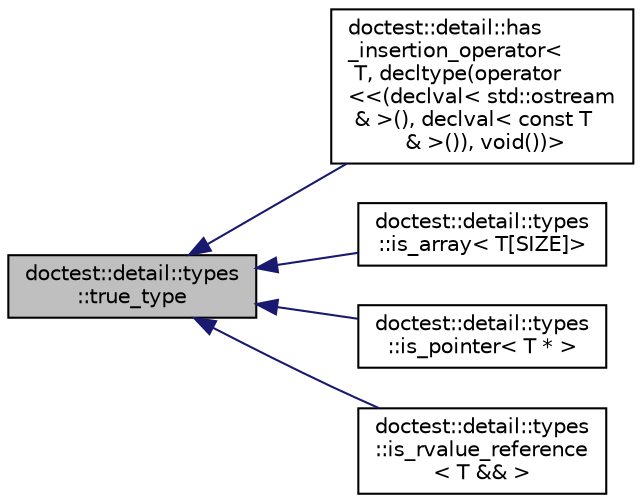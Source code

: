 digraph "doctest::detail::types::true_type"
{
 // LATEX_PDF_SIZE
  edge [fontname="Helvetica",fontsize="10",labelfontname="Helvetica",labelfontsize="10"];
  node [fontname="Helvetica",fontsize="10",shape=record];
  rankdir="LR";
  Node1 [label="doctest::detail::types\l::true_type",height=0.2,width=0.4,color="black", fillcolor="grey75", style="filled", fontcolor="black",tooltip=" "];
  Node1 -> Node2 [dir="back",color="midnightblue",fontsize="10",style="solid",fontname="Helvetica"];
  Node2 [label="doctest::detail::has\l_insertion_operator\<\l T, decltype(operator\l\<\<(declval\< std::ostream\l & \>(), declval\< const T\l & \>()), void())\>",height=0.2,width=0.4,color="black", fillcolor="white", style="filled",URL="$d1/d5a/structdoctest_1_1detail_1_1has__insertion__operator_3_01T_00_01decltype_07operator_3_3_07declvald5a5a279653bbfeef238ad5c984744e2.html",tooltip=" "];
  Node1 -> Node3 [dir="back",color="midnightblue",fontsize="10",style="solid",fontname="Helvetica"];
  Node3 [label="doctest::detail::types\l::is_array\< T[SIZE]\>",height=0.2,width=0.4,color="black", fillcolor="white", style="filled",URL="$d7/d53/structdoctest_1_1detail_1_1types_1_1is__array_3_01T_0fSIZE_0e_4.html",tooltip=" "];
  Node1 -> Node4 [dir="back",color="midnightblue",fontsize="10",style="solid",fontname="Helvetica"];
  Node4 [label="doctest::detail::types\l::is_pointer\< T * \>",height=0.2,width=0.4,color="black", fillcolor="white", style="filled",URL="$d6/d48/structdoctest_1_1detail_1_1types_1_1is__pointer_3_01T_01_5_01_4.html",tooltip=" "];
  Node1 -> Node5 [dir="back",color="midnightblue",fontsize="10",style="solid",fontname="Helvetica"];
  Node5 [label="doctest::detail::types\l::is_rvalue_reference\l\< T && \>",height=0.2,width=0.4,color="black", fillcolor="white", style="filled",URL="$d0/df9/structdoctest_1_1detail_1_1types_1_1is__rvalue__reference_3_01T_01_6_6_01_4.html",tooltip=" "];
}
